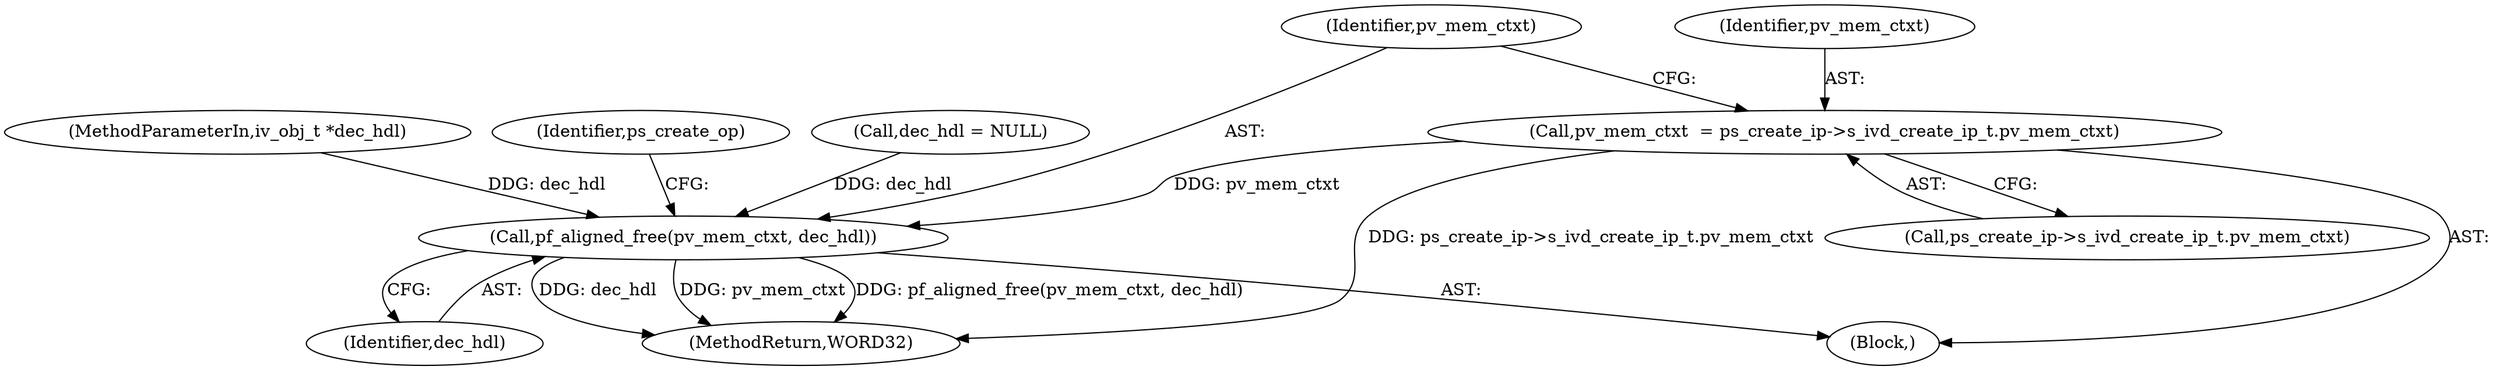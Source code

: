 digraph "0_Android_5acaa6fc86c73a750e5f4900c4e2d44bf22f683a@API" {
"1000162" [label="(Call,pv_mem_ctxt  = ps_create_ip->s_ivd_create_ip_t.pv_mem_ctxt)"];
"1000169" [label="(Call,pf_aligned_free(pv_mem_ctxt, dec_hdl))"];
"1000152" [label="(Block,)"];
"1000171" [label="(Identifier,dec_hdl)"];
"1000169" [label="(Call,pf_aligned_free(pv_mem_ctxt, dec_hdl))"];
"1000164" [label="(Call,ps_create_ip->s_ivd_create_ip_t.pv_mem_ctxt)"];
"1000162" [label="(Call,pv_mem_ctxt  = ps_create_ip->s_ivd_create_ip_t.pv_mem_ctxt)"];
"1000102" [label="(MethodParameterIn,iv_obj_t *dec_hdl)"];
"1000175" [label="(Identifier,ps_create_op)"];
"1000126" [label="(Call,dec_hdl = NULL)"];
"1000192" [label="(MethodReturn,WORD32)"];
"1000170" [label="(Identifier,pv_mem_ctxt)"];
"1000163" [label="(Identifier,pv_mem_ctxt)"];
"1000162" -> "1000152"  [label="AST: "];
"1000162" -> "1000164"  [label="CFG: "];
"1000163" -> "1000162"  [label="AST: "];
"1000164" -> "1000162"  [label="AST: "];
"1000170" -> "1000162"  [label="CFG: "];
"1000162" -> "1000192"  [label="DDG: ps_create_ip->s_ivd_create_ip_t.pv_mem_ctxt"];
"1000162" -> "1000169"  [label="DDG: pv_mem_ctxt"];
"1000169" -> "1000152"  [label="AST: "];
"1000169" -> "1000171"  [label="CFG: "];
"1000170" -> "1000169"  [label="AST: "];
"1000171" -> "1000169"  [label="AST: "];
"1000175" -> "1000169"  [label="CFG: "];
"1000169" -> "1000192"  [label="DDG: pf_aligned_free(pv_mem_ctxt, dec_hdl)"];
"1000169" -> "1000192"  [label="DDG: dec_hdl"];
"1000169" -> "1000192"  [label="DDG: pv_mem_ctxt"];
"1000126" -> "1000169"  [label="DDG: dec_hdl"];
"1000102" -> "1000169"  [label="DDG: dec_hdl"];
}
